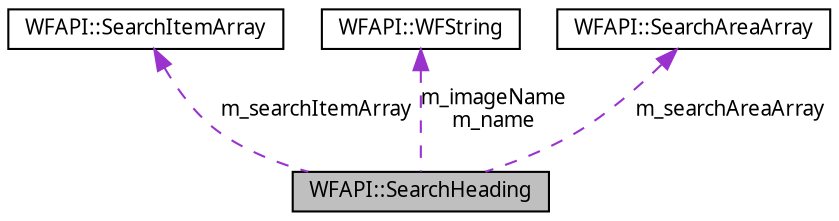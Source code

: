 digraph G
{
  edge [fontname="FreeSans.ttf",fontsize=10,labelfontname="FreeSans.ttf",labelfontsize=10];
  node [fontname="FreeSans.ttf",fontsize=10,shape=record];
  Node1 [label="WFAPI::SearchHeading",height=0.2,width=0.4,color="black", fillcolor="grey75", style="filled" fontcolor="black"];
  Node2 -> Node1 [dir=back,color="darkorchid3",fontsize=10,style="dashed",label="m_searchItemArray",fontname="FreeSans.ttf"];
  Node2 [label="WFAPI::SearchItemArray",height=0.2,width=0.4,color="black", fillcolor="white", style="filled",URL="$classWFAPI_1_1SearchItemArray.html"];
  Node3 -> Node1 [dir=back,color="darkorchid3",fontsize=10,style="dashed",label="m_imageName\nm_name",fontname="FreeSans.ttf"];
  Node3 [label="WFAPI::WFString",height=0.2,width=0.4,color="black", fillcolor="white", style="filled",URL="$classWFAPI_1_1WFString.html"];
  Node4 -> Node1 [dir=back,color="darkorchid3",fontsize=10,style="dashed",label="m_searchAreaArray",fontname="FreeSans.ttf"];
  Node4 [label="WFAPI::SearchAreaArray",height=0.2,width=0.4,color="black", fillcolor="white", style="filled",URL="$classWFAPI_1_1SearchAreaArray.html"];
}
